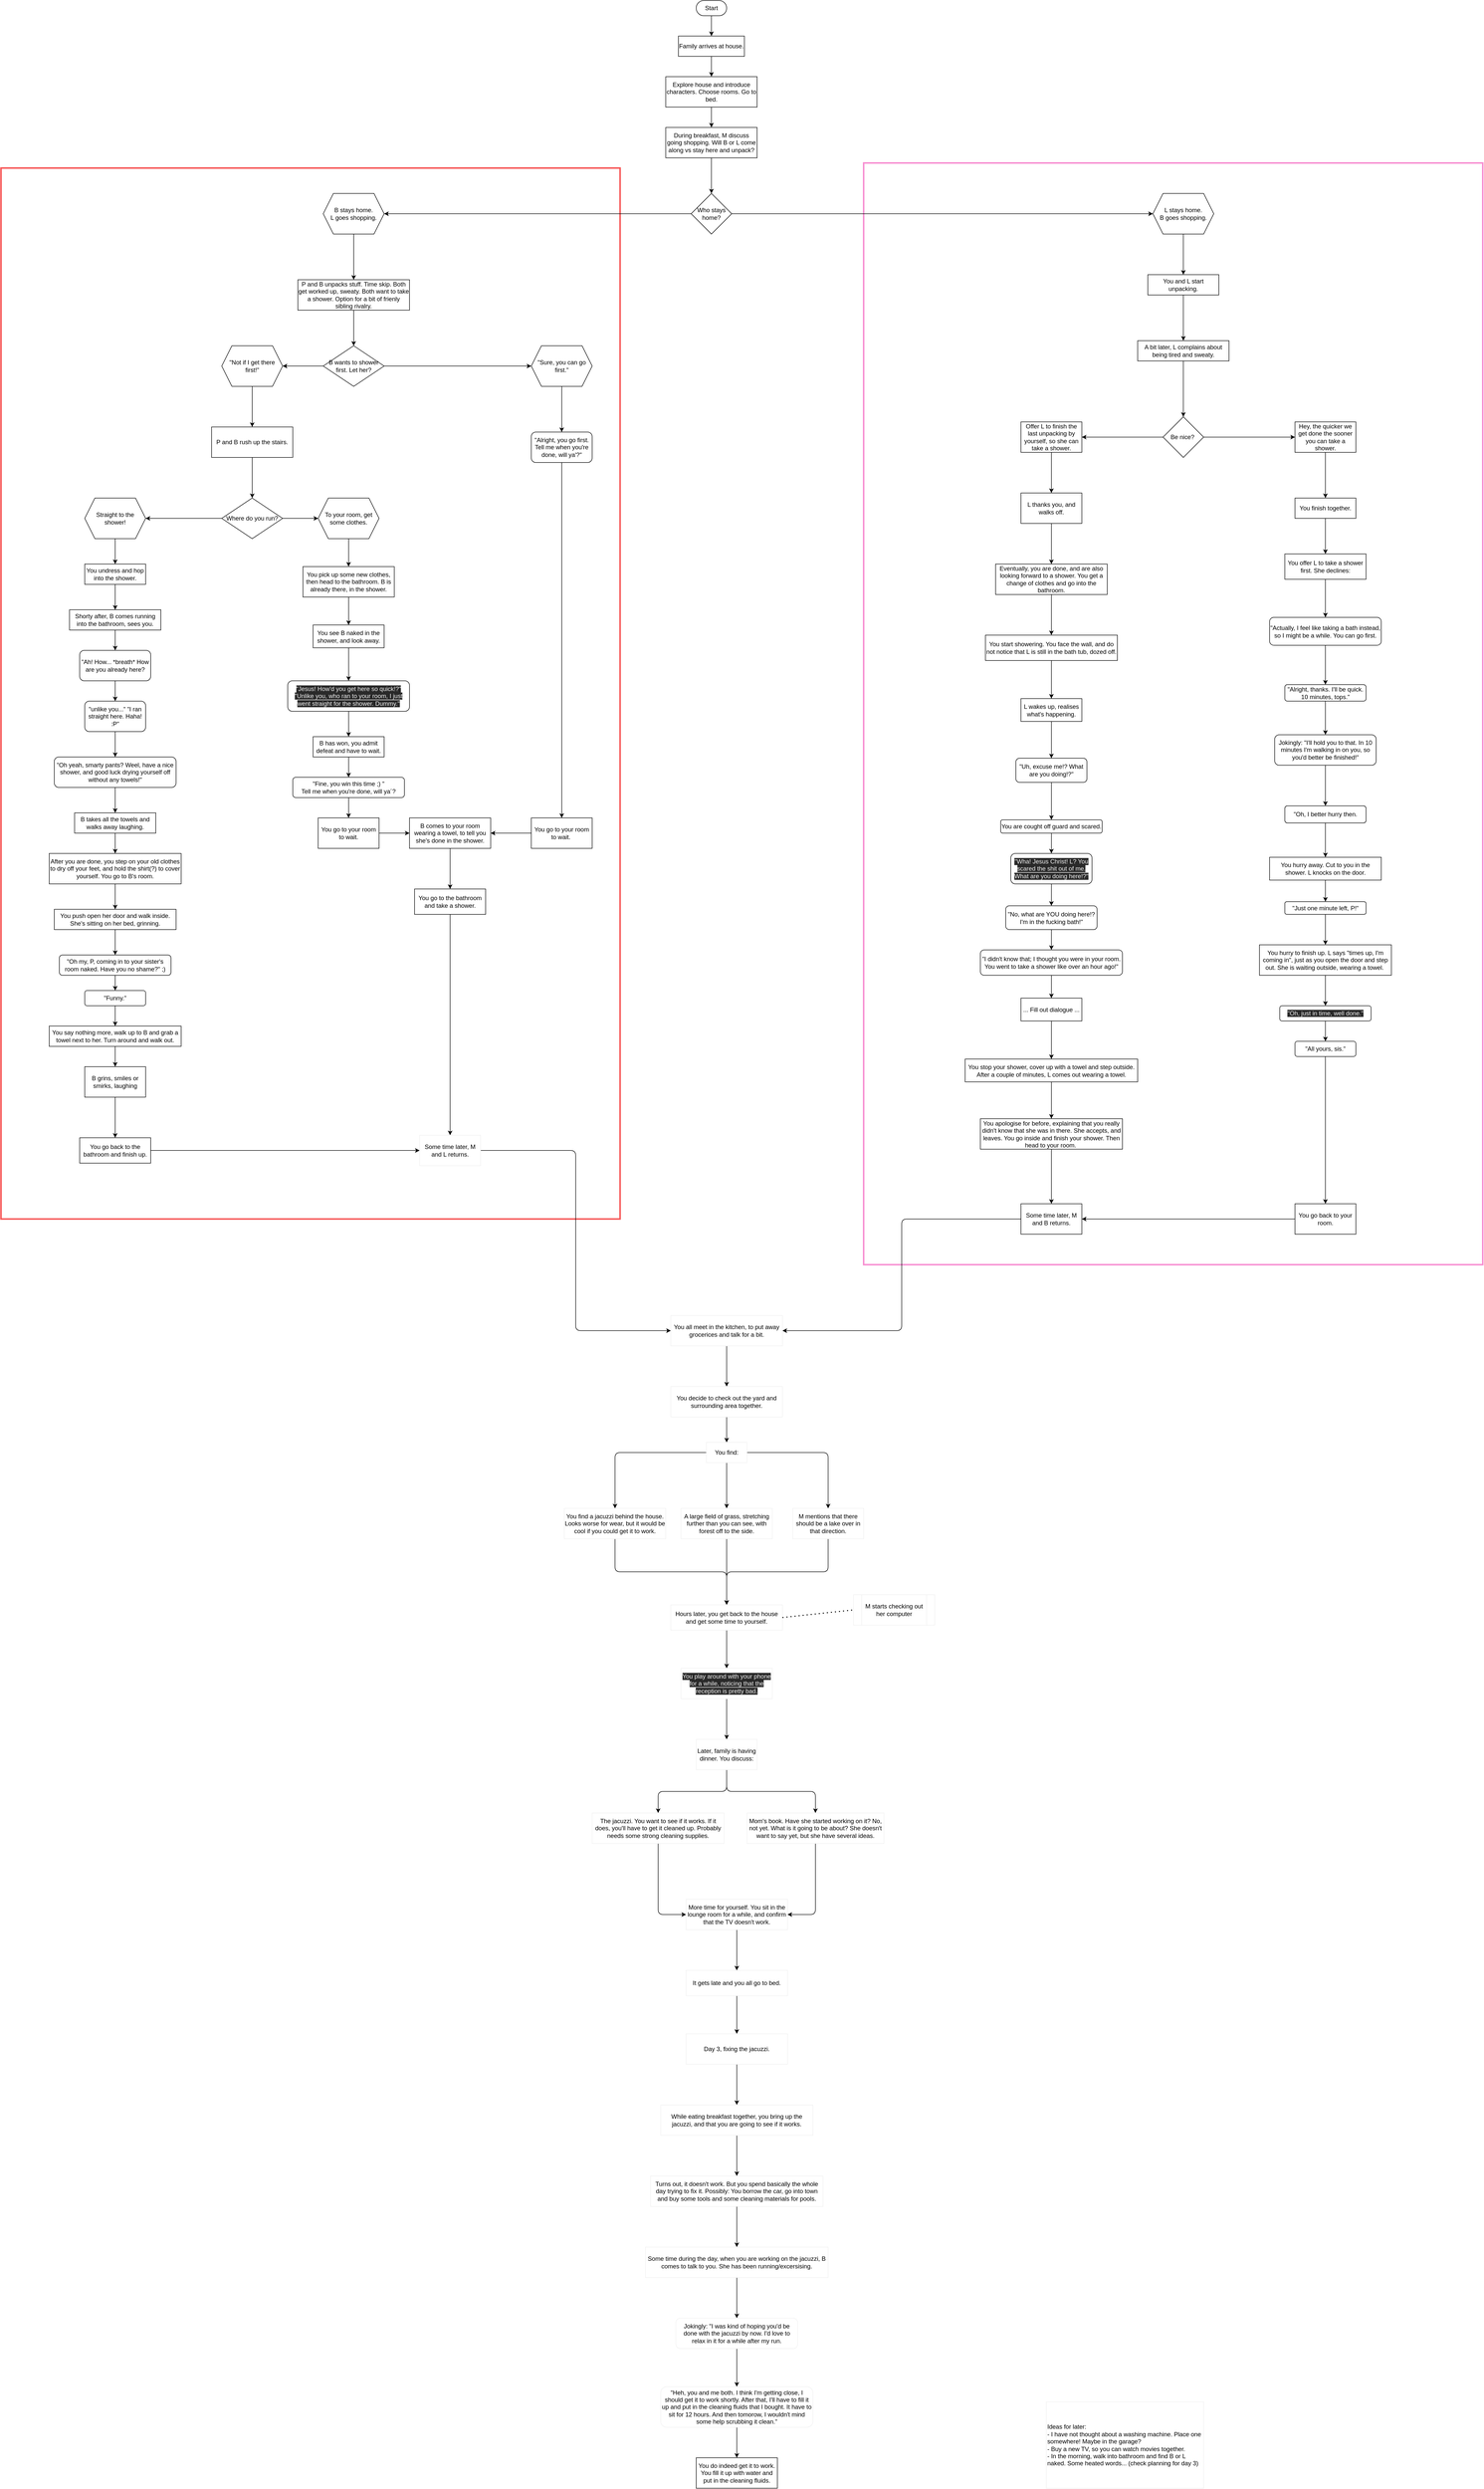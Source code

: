 <mxfile>
    <diagram name="Page-1" id="edf60f1a-56cd-e834-aa8a-f176f3a09ee4">
        <mxGraphModel dx="2528" dy="1808" grid="1" gridSize="10" guides="1" tooltips="1" connect="1" arrows="1" fold="1" page="1" pageScale="1" pageWidth="1100" pageHeight="850" background="none" math="0" shadow="0">
            <root>
                <mxCell id="0"/>
                <mxCell id="1" parent="0"/>
                <mxCell id="547" value="" style="rounded=0;whiteSpace=wrap;html=1;fillColor=none;fontColor=#ffffff;strokeColor=#F78FD1;strokeWidth=3;" parent="1" vertex="1">
                    <mxGeometry x="830" y="-370" width="1220" height="2170" as="geometry"/>
                </mxCell>
                <mxCell id="466" value="" style="rounded=0;whiteSpace=wrap;html=1;fillColor=none;fontColor=#ffffff;strokeColor=#F75757;strokeWidth=3;" parent="1" vertex="1">
                    <mxGeometry x="-870" y="-360" width="1220" height="2070" as="geometry"/>
                </mxCell>
                <mxCell id="syWpEsedI9_Z4XTVDD5b-13" style="edgeStyle=orthogonalEdgeStyle;rounded=0;orthogonalLoop=1;jettySize=auto;html=1;entryX=0.5;entryY=0;entryDx=0;entryDy=0;" parent="1" source="syWpEsedI9_Z4XTVDD5b-3" target="syWpEsedI9_Z4XTVDD5b-4" edge="1">
                    <mxGeometry relative="1" as="geometry"/>
                </mxCell>
                <mxCell id="syWpEsedI9_Z4XTVDD5b-3" value="Explore house and introduce characters. Choose rooms. Go to bed." style="whiteSpace=wrap;html=1;" parent="1" vertex="1">
                    <mxGeometry x="440" y="-540" width="180" height="60" as="geometry"/>
                </mxCell>
                <mxCell id="467" style="edgeStyle=orthogonalEdgeStyle;rounded=1;html=1;entryX=0.5;entryY=0;entryDx=0;entryDy=0;" parent="1" source="syWpEsedI9_Z4XTVDD5b-4" target="syWpEsedI9_Z4XTVDD5b-14" edge="1">
                    <mxGeometry relative="1" as="geometry"/>
                </mxCell>
                <mxCell id="syWpEsedI9_Z4XTVDD5b-4" value="During breakfast, M discuss going shopping. Will B or L come along vs stay here and unpack?" style="whiteSpace=wrap;html=1;" parent="1" vertex="1">
                    <mxGeometry x="440" y="-440" width="180" height="60" as="geometry"/>
                </mxCell>
                <mxCell id="syWpEsedI9_Z4XTVDD5b-11" style="edgeStyle=orthogonalEdgeStyle;rounded=0;orthogonalLoop=1;jettySize=auto;html=1;entryX=0.5;entryY=0;entryDx=0;entryDy=0;" parent="1" source="syWpEsedI9_Z4XTVDD5b-7" target="syWpEsedI9_Z4XTVDD5b-10" edge="1">
                    <mxGeometry relative="1" as="geometry"/>
                </mxCell>
                <mxCell id="syWpEsedI9_Z4XTVDD5b-7" value="Start" style="rounded=1;whiteSpace=wrap;html=1;arcSize=50;" parent="1" vertex="1">
                    <mxGeometry x="500" y="-690" width="60" height="30" as="geometry"/>
                </mxCell>
                <mxCell id="syWpEsedI9_Z4XTVDD5b-12" style="edgeStyle=orthogonalEdgeStyle;rounded=0;orthogonalLoop=1;jettySize=auto;html=1;" parent="1" source="syWpEsedI9_Z4XTVDD5b-10" target="syWpEsedI9_Z4XTVDD5b-3" edge="1">
                    <mxGeometry relative="1" as="geometry"/>
                </mxCell>
                <mxCell id="syWpEsedI9_Z4XTVDD5b-10" value="Family arrives at house." style="whiteSpace=wrap;html=1;" parent="1" vertex="1">
                    <mxGeometry x="465" y="-620" width="130" height="40" as="geometry"/>
                </mxCell>
                <mxCell id="syWpEsedI9_Z4XTVDD5b-18" value="" style="edgeStyle=orthogonalEdgeStyle;rounded=0;orthogonalLoop=1;jettySize=auto;html=1;exitX=0;exitY=0.5;exitDx=0;exitDy=0;" parent="1" source="syWpEsedI9_Z4XTVDD5b-14" target="syWpEsedI9_Z4XTVDD5b-17" edge="1">
                    <mxGeometry relative="1" as="geometry">
                        <mxPoint x="320" y="-270" as="sourcePoint"/>
                    </mxGeometry>
                </mxCell>
                <mxCell id="syWpEsedI9_Z4XTVDD5b-20" style="edgeStyle=orthogonalEdgeStyle;rounded=0;orthogonalLoop=1;jettySize=auto;html=1;entryX=0;entryY=0.5;entryDx=0;entryDy=0;" parent="1" source="syWpEsedI9_Z4XTVDD5b-14" target="syWpEsedI9_Z4XTVDD5b-19" edge="1">
                    <mxGeometry relative="1" as="geometry"/>
                </mxCell>
                <mxCell id="syWpEsedI9_Z4XTVDD5b-14" value="Who stays home?" style="rhombus;whiteSpace=wrap;html=1;" parent="1" vertex="1">
                    <mxGeometry x="490" y="-310" width="80" height="80" as="geometry"/>
                </mxCell>
                <mxCell id="3" value="" style="edgeStyle=none;html=1;" parent="1" source="syWpEsedI9_Z4XTVDD5b-17" target="2" edge="1">
                    <mxGeometry relative="1" as="geometry"/>
                </mxCell>
                <mxCell id="syWpEsedI9_Z4XTVDD5b-17" value="B stays home.&lt;br&gt;L goes shopping." style="shape=hexagon;perimeter=hexagonPerimeter2;whiteSpace=wrap;html=1;fixedSize=1;" parent="1" vertex="1">
                    <mxGeometry x="-235" y="-310" width="120" height="80" as="geometry"/>
                </mxCell>
                <mxCell id="480" value="" style="edgeStyle=orthogonalEdgeStyle;rounded=1;html=1;" parent="1" source="syWpEsedI9_Z4XTVDD5b-19" target="478" edge="1">
                    <mxGeometry relative="1" as="geometry"/>
                </mxCell>
                <mxCell id="syWpEsedI9_Z4XTVDD5b-19" value="L stays home.&lt;br&gt;B goes shopping." style="shape=hexagon;perimeter=hexagonPerimeter2;whiteSpace=wrap;html=1;fixedSize=1;" parent="1" vertex="1">
                    <mxGeometry x="1400" y="-310" width="120" height="80" as="geometry"/>
                </mxCell>
                <mxCell id="5" value="" style="edgeStyle=none;html=1;" parent="1" source="2" target="4" edge="1">
                    <mxGeometry relative="1" as="geometry"/>
                </mxCell>
                <mxCell id="2" value="P and B unpacks stuff. Time skip. Both get worked up, sweaty. Both want to take a shower. Option for a bit of frienly sibling rivalry." style="whiteSpace=wrap;html=1;" parent="1" vertex="1">
                    <mxGeometry x="-285" y="-140" width="220" height="60" as="geometry"/>
                </mxCell>
                <mxCell id="7" value="" style="edgeStyle=none;html=1;" parent="1" source="4" target="6" edge="1">
                    <mxGeometry relative="1" as="geometry"/>
                </mxCell>
                <mxCell id="9" value="" style="edgeStyle=none;html=1;" parent="1" source="4" target="8" edge="1">
                    <mxGeometry relative="1" as="geometry"/>
                </mxCell>
                <mxCell id="4" value="B wants to shower first. Let her?" style="rhombus;whiteSpace=wrap;html=1;" parent="1" vertex="1">
                    <mxGeometry x="-235" y="-10" width="120" height="80" as="geometry"/>
                </mxCell>
                <mxCell id="11" value="" style="edgeStyle=none;html=1;" parent="1" source="6" target="10" edge="1">
                    <mxGeometry relative="1" as="geometry"/>
                </mxCell>
                <mxCell id="6" value="&quot;Not if I get there first!&quot;" style="shape=hexagon;perimeter=hexagonPerimeter2;whiteSpace=wrap;html=1;fixedSize=1;" parent="1" vertex="1">
                    <mxGeometry x="-435" y="-10" width="120" height="80" as="geometry"/>
                </mxCell>
                <mxCell id="77" value="" style="edgeStyle=none;html=1;" parent="1" source="8" target="76" edge="1">
                    <mxGeometry relative="1" as="geometry"/>
                </mxCell>
                <mxCell id="8" value="&quot;Sure, you can go first.&quot;" style="shape=hexagon;perimeter=hexagonPerimeter2;whiteSpace=wrap;html=1;fixedSize=1;" parent="1" vertex="1">
                    <mxGeometry x="175" y="-10" width="120" height="80" as="geometry"/>
                </mxCell>
                <mxCell id="45" style="edgeStyle=none;html=1;entryX=0.5;entryY=0;entryDx=0;entryDy=0;" parent="1" source="10" target="12" edge="1">
                    <mxGeometry relative="1" as="geometry"/>
                </mxCell>
                <mxCell id="10" value="P and B rush up the stairs." style="whiteSpace=wrap;html=1;" parent="1" vertex="1">
                    <mxGeometry x="-455" y="150" width="160" height="60" as="geometry"/>
                </mxCell>
                <mxCell id="79" style="edgeStyle=none;html=1;entryX=1;entryY=0.5;entryDx=0;entryDy=0;" parent="1" source="12" target="16" edge="1">
                    <mxGeometry relative="1" as="geometry"/>
                </mxCell>
                <mxCell id="81" style="edgeStyle=none;html=1;entryX=0;entryY=0.5;entryDx=0;entryDy=0;" parent="1" source="12" target="14" edge="1">
                    <mxGeometry relative="1" as="geometry"/>
                </mxCell>
                <mxCell id="12" value="Where do you run?" style="rhombus;whiteSpace=wrap;html=1;" parent="1" vertex="1">
                    <mxGeometry x="-435" y="290" width="120" height="80" as="geometry"/>
                </mxCell>
                <mxCell id="19" value="" style="edgeStyle=none;html=1;" parent="1" source="14" target="18" edge="1">
                    <mxGeometry relative="1" as="geometry"/>
                </mxCell>
                <mxCell id="14" value="To your room, get some clothes." style="shape=hexagon;perimeter=hexagonPerimeter2;whiteSpace=wrap;html=1;fixedSize=1;" parent="1" vertex="1">
                    <mxGeometry x="-245" y="290" width="120" height="80" as="geometry"/>
                </mxCell>
                <mxCell id="35" value="" style="edgeStyle=none;html=1;" parent="1" source="16" target="34" edge="1">
                    <mxGeometry relative="1" as="geometry"/>
                </mxCell>
                <mxCell id="16" value="Straight to the shower!" style="shape=hexagon;perimeter=hexagonPerimeter2;whiteSpace=wrap;html=1;fixedSize=1;" parent="1" vertex="1">
                    <mxGeometry x="-705" y="290" width="120" height="80" as="geometry"/>
                </mxCell>
                <mxCell id="23" value="" style="edgeStyle=none;html=1;" parent="1" source="18" target="22" edge="1">
                    <mxGeometry relative="1" as="geometry"/>
                </mxCell>
                <mxCell id="18" value="You pick up some new clothes, then head to the bathroom. B is already there, in the shower." style="whiteSpace=wrap;html=1;" parent="1" vertex="1">
                    <mxGeometry x="-275" y="425" width="180" height="60" as="geometry"/>
                </mxCell>
                <mxCell id="25" value="" style="edgeStyle=none;html=1;" parent="1" source="22" target="24" edge="1">
                    <mxGeometry relative="1" as="geometry"/>
                </mxCell>
                <mxCell id="22" value="You see B naked in the shower, and look away." style="whiteSpace=wrap;html=1;" parent="1" vertex="1">
                    <mxGeometry x="-255" y="540" width="140" height="45" as="geometry"/>
                </mxCell>
                <mxCell id="33" style="edgeStyle=none;html=1;entryX=0.5;entryY=0;entryDx=0;entryDy=0;" parent="1" source="24" target="32" edge="1">
                    <mxGeometry relative="1" as="geometry"/>
                </mxCell>
                <mxCell id="24" value="&lt;span style=&quot;color: rgb(240 , 240 , 240) ; font-family: &amp;#34;helvetica&amp;#34; ; font-size: 12px ; font-style: normal ; font-weight: 400 ; letter-spacing: normal ; text-align: center ; text-indent: 0px ; text-transform: none ; word-spacing: 0px ; background-color: rgb(42 , 42 , 42) ; display: inline ; float: none&quot;&gt;&quot;Jesus! How'd you get here so quick!?&quot;&lt;/span&gt;&lt;br style=&quot;color: rgb(240 , 240 , 240) ; font-family: &amp;#34;helvetica&amp;#34; ; font-size: 12px ; font-style: normal ; font-weight: 400 ; letter-spacing: normal ; text-align: center ; text-indent: 0px ; text-transform: none ; word-spacing: 0px ; background-color: rgb(42 , 42 , 42)&quot;&gt;&lt;span style=&quot;color: rgb(240 , 240 , 240) ; font-family: &amp;#34;helvetica&amp;#34; ; font-size: 12px ; font-style: normal ; font-weight: 400 ; letter-spacing: normal ; text-align: center ; text-indent: 0px ; text-transform: none ; word-spacing: 0px ; background-color: rgb(42 , 42 , 42) ; display: inline ; float: none&quot;&gt;&quot;Unlike you, who ran to your room, I just went straight for the shower. Dummy.&quot;&lt;/span&gt;&lt;br&gt;" style="rounded=1;whiteSpace=wrap;html=1;" parent="1" vertex="1">
                    <mxGeometry x="-305" y="650" width="240" height="60" as="geometry"/>
                </mxCell>
                <mxCell id="58" value="" style="edgeStyle=none;html=1;" parent="1" source="32" target="57" edge="1">
                    <mxGeometry relative="1" as="geometry"/>
                </mxCell>
                <mxCell id="32" value="B has won, you admit defeat and have to wait." style="whiteSpace=wrap;html=1;" parent="1" vertex="1">
                    <mxGeometry x="-255" y="760" width="140" height="40" as="geometry"/>
                </mxCell>
                <mxCell id="37" value="" style="edgeStyle=none;html=1;" parent="1" source="34" target="36" edge="1">
                    <mxGeometry relative="1" as="geometry"/>
                </mxCell>
                <mxCell id="34" value="You undress and hop into the shower." style="whiteSpace=wrap;html=1;" parent="1" vertex="1">
                    <mxGeometry x="-705" y="420" width="120" height="40" as="geometry"/>
                </mxCell>
                <mxCell id="39" value="" style="edgeStyle=none;html=1;" parent="1" source="36" target="38" edge="1">
                    <mxGeometry relative="1" as="geometry"/>
                </mxCell>
                <mxCell id="36" value="Shorty after, B comes running into the bathroom, sees you." style="whiteSpace=wrap;html=1;" parent="1" vertex="1">
                    <mxGeometry x="-735" y="510" width="180" height="40" as="geometry"/>
                </mxCell>
                <mxCell id="41" value="" style="edgeStyle=none;html=1;" parent="1" source="38" target="40" edge="1">
                    <mxGeometry relative="1" as="geometry"/>
                </mxCell>
                <mxCell id="38" value="&quot;Ah! How... *breath* How are you already here?" style="rounded=1;whiteSpace=wrap;html=1;" parent="1" vertex="1">
                    <mxGeometry x="-715" y="590" width="140" height="60" as="geometry"/>
                </mxCell>
                <mxCell id="47" value="" style="edgeStyle=none;html=1;" parent="1" source="40" target="46" edge="1">
                    <mxGeometry relative="1" as="geometry"/>
                </mxCell>
                <mxCell id="40" value="&quot;unlike you...&quot; &quot;I ran straight here. Haha! :P&quot;" style="whiteSpace=wrap;html=1;rounded=1;" parent="1" vertex="1">
                    <mxGeometry x="-705" y="690" width="120" height="60" as="geometry"/>
                </mxCell>
                <mxCell id="53" value="" style="edgeStyle=none;html=1;entryX=0.5;entryY=0;entryDx=0;entryDy=0;" parent="1" source="46" target="54" edge="1">
                    <mxGeometry relative="1" as="geometry">
                        <mxPoint x="-645" y="940" as="targetPoint"/>
                    </mxGeometry>
                </mxCell>
                <mxCell id="46" value="&quot;Oh yeah, smarty pants? Weel, have a nice shower, and good luck drying yourself off without any towels!&quot;" style="whiteSpace=wrap;html=1;rounded=1;" parent="1" vertex="1">
                    <mxGeometry x="-765" y="800" width="240" height="60" as="geometry"/>
                </mxCell>
                <mxCell id="61" value="" style="edgeStyle=none;html=1;" parent="1" source="54" target="60" edge="1">
                    <mxGeometry relative="1" as="geometry"/>
                </mxCell>
                <mxCell id="54" value="B takes all the towels and walks away laughing." style="whiteSpace=wrap;html=1;" parent="1" vertex="1">
                    <mxGeometry x="-725" y="910" width="160" height="40" as="geometry"/>
                </mxCell>
                <mxCell id="83" value="" style="edgeStyle=none;html=1;" parent="1" source="55" target="82" edge="1">
                    <mxGeometry relative="1" as="geometry"/>
                </mxCell>
                <mxCell id="55" value="You go to your room to wait." style="whiteSpace=wrap;html=1;" parent="1" vertex="1">
                    <mxGeometry x="-245" y="920" width="120" height="60" as="geometry"/>
                </mxCell>
                <mxCell id="59" style="edgeStyle=none;html=1;" parent="1" source="57" target="55" edge="1">
                    <mxGeometry relative="1" as="geometry"/>
                </mxCell>
                <mxCell id="57" value="&quot;Fine, you win this time ;) &quot;&lt;br&gt;Tell me when you're done, will ya´?" style="rounded=1;whiteSpace=wrap;html=1;" parent="1" vertex="1">
                    <mxGeometry x="-295" y="840" width="220" height="40" as="geometry"/>
                </mxCell>
                <mxCell id="63" value="" style="edgeStyle=none;html=1;" parent="1" source="60" target="62" edge="1">
                    <mxGeometry relative="1" as="geometry"/>
                </mxCell>
                <mxCell id="60" value="After you are done, you step on your old clothes to dry off your feet, and hold the shirt(?) to cover yourself. You go to B's room." style="whiteSpace=wrap;html=1;" parent="1" vertex="1">
                    <mxGeometry x="-775" y="990" width="260" height="60" as="geometry"/>
                </mxCell>
                <mxCell id="65" value="" style="edgeStyle=none;html=1;" parent="1" source="62" target="64" edge="1">
                    <mxGeometry relative="1" as="geometry"/>
                </mxCell>
                <mxCell id="62" value="You push open her door and walk inside. She's sitting on her bed, grinning." style="whiteSpace=wrap;html=1;" parent="1" vertex="1">
                    <mxGeometry x="-765" y="1100" width="240" height="40" as="geometry"/>
                </mxCell>
                <mxCell id="73" value="" style="edgeStyle=none;html=1;" parent="1" source="64" target="72" edge="1">
                    <mxGeometry relative="1" as="geometry"/>
                </mxCell>
                <mxCell id="64" value="&quot;Oh my, P, coming in to your sister's room naked. Have you no shame?&quot; ;)" style="rounded=1;whiteSpace=wrap;html=1;" parent="1" vertex="1">
                    <mxGeometry x="-755" y="1190" width="220" height="40" as="geometry"/>
                </mxCell>
                <mxCell id="71" value="" style="edgeStyle=none;html=1;" parent="1" source="68" target="70" edge="1">
                    <mxGeometry relative="1" as="geometry"/>
                </mxCell>
                <mxCell id="68" value="You say nothing more, walk up to B and grab a towel next to her. Turn around and walk out." style="whiteSpace=wrap;html=1;" parent="1" vertex="1">
                    <mxGeometry x="-775" y="1330" width="260" height="40" as="geometry"/>
                </mxCell>
                <mxCell id="87" value="" style="edgeStyle=none;html=1;" parent="1" source="70" target="86" edge="1">
                    <mxGeometry relative="1" as="geometry"/>
                </mxCell>
                <mxCell id="70" value="B grins, smiles or smirks, laughing" style="whiteSpace=wrap;html=1;" parent="1" vertex="1">
                    <mxGeometry x="-705" y="1410" width="120" height="60" as="geometry"/>
                </mxCell>
                <mxCell id="75" style="edgeStyle=none;html=1;" parent="1" source="72" target="68" edge="1">
                    <mxGeometry relative="1" as="geometry"/>
                </mxCell>
                <mxCell id="72" value="&quot;Funny.&quot;" style="whiteSpace=wrap;html=1;rounded=1;" parent="1" vertex="1">
                    <mxGeometry x="-705" y="1260" width="120" height="30" as="geometry"/>
                </mxCell>
                <mxCell id="85" style="edgeStyle=none;html=1;entryX=0.5;entryY=0;entryDx=0;entryDy=0;" parent="1" source="76" target="78" edge="1">
                    <mxGeometry relative="1" as="geometry"/>
                </mxCell>
                <mxCell id="76" value="&quot;Alright, you go first. Tell me when you're done, will ya'?&quot;" style="rounded=1;whiteSpace=wrap;html=1;" parent="1" vertex="1">
                    <mxGeometry x="175" y="160" width="120" height="60" as="geometry"/>
                </mxCell>
                <mxCell id="84" style="edgeStyle=none;html=1;entryX=1;entryY=0.5;entryDx=0;entryDy=0;" parent="1" source="78" target="82" edge="1">
                    <mxGeometry relative="1" as="geometry"/>
                </mxCell>
                <mxCell id="78" value="You go to your room to wait.&amp;nbsp;" style="whiteSpace=wrap;html=1;" parent="1" vertex="1">
                    <mxGeometry x="175" y="920" width="120" height="60" as="geometry"/>
                </mxCell>
                <mxCell id="89" value="" style="edgeStyle=none;html=1;" parent="1" source="82" target="88" edge="1">
                    <mxGeometry relative="1" as="geometry"/>
                </mxCell>
                <mxCell id="82" value="B comes to your room wearing a towel, to tell you she's done in the shower." style="whiteSpace=wrap;html=1;" parent="1" vertex="1">
                    <mxGeometry x="-65" y="920" width="160" height="60" as="geometry"/>
                </mxCell>
                <mxCell id="91" value="" style="edgeStyle=none;html=1;" parent="1" source="86" target="90" edge="1">
                    <mxGeometry relative="1" as="geometry"/>
                </mxCell>
                <mxCell id="86" value="You go back to the bathroom and finish up." style="whiteSpace=wrap;html=1;" parent="1" vertex="1">
                    <mxGeometry x="-715" y="1550" width="140" height="50" as="geometry"/>
                </mxCell>
                <mxCell id="94" style="edgeStyle=none;html=1;entryX=0.5;entryY=0;entryDx=0;entryDy=0;" parent="1" source="88" target="90" edge="1">
                    <mxGeometry relative="1" as="geometry"/>
                </mxCell>
                <mxCell id="88" value="You go to the bathroom and take a shower." style="whiteSpace=wrap;html=1;" parent="1" vertex="1">
                    <mxGeometry x="-55" y="1060" width="140" height="50" as="geometry"/>
                </mxCell>
                <mxCell id="549" style="edgeStyle=orthogonalEdgeStyle;rounded=1;html=1;entryX=0;entryY=0.5;entryDx=0;entryDy=0;" parent="1" source="90" target="548" edge="1">
                    <mxGeometry relative="1" as="geometry"/>
                </mxCell>
                <mxCell id="90" value="Some time later, M and L returns." style="whiteSpace=wrap;html=1;strokeColor=#F0F0F0;" parent="1" vertex="1">
                    <mxGeometry x="-45" y="1545" width="120" height="60" as="geometry"/>
                </mxCell>
                <mxCell id="473" value="" style="edgeStyle=orthogonalEdgeStyle;rounded=1;html=1;" parent="1" source="468" target="472" edge="1">
                    <mxGeometry relative="1" as="geometry"/>
                </mxCell>
                <mxCell id="468" value="A bit later, L complains about being tired and sweaty." style="whiteSpace=wrap;html=1;" parent="1" vertex="1">
                    <mxGeometry x="1370" y="-20" width="180" height="40" as="geometry"/>
                </mxCell>
                <mxCell id="475" value="" style="edgeStyle=orthogonalEdgeStyle;rounded=1;html=1;" parent="1" source="472" target="474" edge="1">
                    <mxGeometry relative="1" as="geometry"/>
                </mxCell>
                <mxCell id="477" value="" style="edgeStyle=orthogonalEdgeStyle;rounded=1;html=1;" parent="1" source="472" target="476" edge="1">
                    <mxGeometry relative="1" as="geometry"/>
                </mxCell>
                <mxCell id="472" value="Be nice?&amp;nbsp;" style="rhombus;whiteSpace=wrap;html=1;" parent="1" vertex="1">
                    <mxGeometry x="1420" y="130" width="80" height="80" as="geometry"/>
                </mxCell>
                <mxCell id="483" value="" style="edgeStyle=orthogonalEdgeStyle;rounded=1;html=1;" parent="1" source="474" target="482" edge="1">
                    <mxGeometry relative="1" as="geometry"/>
                </mxCell>
                <mxCell id="474" value="Offer L to finish the last unpacking by yourself, so she can take a shower." style="whiteSpace=wrap;html=1;" parent="1" vertex="1">
                    <mxGeometry x="1140" y="140" width="120" height="60" as="geometry"/>
                </mxCell>
                <mxCell id="507" value="" style="edgeStyle=orthogonalEdgeStyle;rounded=1;html=1;" parent="1" source="476" target="506" edge="1">
                    <mxGeometry relative="1" as="geometry"/>
                </mxCell>
                <mxCell id="476" value="Hey, the quicker we get done the sooner you can take a shower." style="whiteSpace=wrap;html=1;" parent="1" vertex="1">
                    <mxGeometry x="1680" y="140" width="120" height="60" as="geometry"/>
                </mxCell>
                <mxCell id="481" value="" style="edgeStyle=orthogonalEdgeStyle;rounded=1;html=1;" parent="1" source="478" target="468" edge="1">
                    <mxGeometry relative="1" as="geometry"/>
                </mxCell>
                <mxCell id="478" value="You and L start unpacking." style="whiteSpace=wrap;html=1;" parent="1" vertex="1">
                    <mxGeometry x="1390" y="-150" width="140" height="40" as="geometry"/>
                </mxCell>
                <mxCell id="485" value="" style="edgeStyle=orthogonalEdgeStyle;rounded=1;html=1;" parent="1" source="482" target="484" edge="1">
                    <mxGeometry relative="1" as="geometry"/>
                </mxCell>
                <mxCell id="482" value="L thanks you, and walks off." style="whiteSpace=wrap;html=1;" parent="1" vertex="1">
                    <mxGeometry x="1140" y="280" width="120" height="60" as="geometry"/>
                </mxCell>
                <mxCell id="487" value="" style="edgeStyle=orthogonalEdgeStyle;rounded=1;html=1;" parent="1" source="484" target="486" edge="1">
                    <mxGeometry relative="1" as="geometry"/>
                </mxCell>
                <mxCell id="484" value="Eventually, you are done, and are also looking forward to a shower. You get a change of clothes and go into the bathroom." style="whiteSpace=wrap;html=1;" parent="1" vertex="1">
                    <mxGeometry x="1090" y="420" width="220" height="60" as="geometry"/>
                </mxCell>
                <mxCell id="489" value="" style="edgeStyle=orthogonalEdgeStyle;rounded=1;html=1;" parent="1" source="486" target="488" edge="1">
                    <mxGeometry relative="1" as="geometry"/>
                </mxCell>
                <mxCell id="486" value="You start showering. You face the wall, and do not notice that L is still in the bath tub, dozed off." style="whiteSpace=wrap;html=1;" parent="1" vertex="1">
                    <mxGeometry x="1070" y="560" width="260" height="50" as="geometry"/>
                </mxCell>
                <mxCell id="491" value="" style="edgeStyle=orthogonalEdgeStyle;rounded=1;html=1;" parent="1" source="488" target="490" edge="1">
                    <mxGeometry relative="1" as="geometry"/>
                </mxCell>
                <mxCell id="488" value="L wakes up, realises what's happening." style="whiteSpace=wrap;html=1;" parent="1" vertex="1">
                    <mxGeometry x="1140" y="685" width="120" height="45" as="geometry"/>
                </mxCell>
                <mxCell id="493" value="" style="edgeStyle=orthogonalEdgeStyle;rounded=1;html=1;" parent="1" source="490" target="492" edge="1">
                    <mxGeometry relative="1" as="geometry"/>
                </mxCell>
                <mxCell id="490" value="&quot;Uh, excuse me!? What are you doing!?&quot;" style="rounded=1;whiteSpace=wrap;html=1;" parent="1" vertex="1">
                    <mxGeometry x="1130" y="802.5" width="140" height="47.5" as="geometry"/>
                </mxCell>
                <mxCell id="503" value="" style="edgeStyle=orthogonalEdgeStyle;rounded=1;html=1;" parent="1" source="492" target="502" edge="1">
                    <mxGeometry relative="1" as="geometry"/>
                </mxCell>
                <mxCell id="492" value="You are cought off guard and scared." style="rounded=1;whiteSpace=wrap;html=1;" parent="1" vertex="1">
                    <mxGeometry x="1100" y="923.75" width="200" height="26.25" as="geometry"/>
                </mxCell>
                <mxCell id="497" value="" style="edgeStyle=orthogonalEdgeStyle;rounded=1;html=1;" parent="1" source="494" target="496" edge="1">
                    <mxGeometry relative="1" as="geometry"/>
                </mxCell>
                <mxCell id="494" value="&quot;No, what are YOU doing here!? I'm in the fucking bath!&quot;" style="rounded=1;whiteSpace=wrap;html=1;" parent="1" vertex="1">
                    <mxGeometry x="1110" y="1093.12" width="180" height="46.88" as="geometry"/>
                </mxCell>
                <mxCell id="501" value="" style="edgeStyle=orthogonalEdgeStyle;rounded=1;html=1;" parent="1" source="496" target="500" edge="1">
                    <mxGeometry relative="1" as="geometry"/>
                </mxCell>
                <mxCell id="496" value="&quot;I didn't know that; I thought you were in your room. You went to take a shower like over an hour ago!&quot;" style="rounded=1;whiteSpace=wrap;html=1;" parent="1" vertex="1">
                    <mxGeometry x="1060" y="1180" width="280" height="50" as="geometry"/>
                </mxCell>
                <mxCell id="543" value="" style="edgeStyle=orthogonalEdgeStyle;rounded=1;html=1;" parent="1" source="500" target="542" edge="1">
                    <mxGeometry relative="1" as="geometry"/>
                </mxCell>
                <mxCell id="500" value="... Fill out dialogue ..." style="whiteSpace=wrap;html=1;" parent="1" vertex="1">
                    <mxGeometry x="1140" y="1275" width="120" height="45" as="geometry"/>
                </mxCell>
                <mxCell id="505" style="edgeStyle=orthogonalEdgeStyle;rounded=1;html=1;entryX=0.5;entryY=0;entryDx=0;entryDy=0;" parent="1" source="502" target="494" edge="1">
                    <mxGeometry relative="1" as="geometry"/>
                </mxCell>
                <mxCell id="502" value="&lt;span style=&quot;color: rgb(240 , 240 , 240) ; font-family: &amp;#34;helvetica&amp;#34; ; font-size: 12px ; font-style: normal ; font-weight: 400 ; letter-spacing: normal ; text-align: center ; text-indent: 0px ; text-transform: none ; word-spacing: 0px ; background-color: rgb(42 , 42 , 42) ; display: inline ; float: none&quot;&gt;&quot;Wha! Jesus Christ! L? You scared the shit out of me. What are you doing here!?&quot;&lt;/span&gt;&lt;br&gt;" style="rounded=1;whiteSpace=wrap;html=1;" parent="1" vertex="1">
                    <mxGeometry x="1120" y="990" width="160" height="60" as="geometry"/>
                </mxCell>
                <mxCell id="509" value="" style="edgeStyle=orthogonalEdgeStyle;rounded=1;html=1;" parent="1" source="506" target="508" edge="1">
                    <mxGeometry relative="1" as="geometry"/>
                </mxCell>
                <mxCell id="506" value="You finish together." style="whiteSpace=wrap;html=1;" parent="1" vertex="1">
                    <mxGeometry x="1680" y="290" width="120" height="40" as="geometry"/>
                </mxCell>
                <mxCell id="511" value="" style="edgeStyle=orthogonalEdgeStyle;rounded=1;html=1;" parent="1" source="508" target="510" edge="1">
                    <mxGeometry relative="1" as="geometry"/>
                </mxCell>
                <mxCell id="508" value="You offer L to take a shower first. She declines:" style="whiteSpace=wrap;html=1;" parent="1" vertex="1">
                    <mxGeometry x="1660" y="400" width="160" height="50" as="geometry"/>
                </mxCell>
                <mxCell id="513" value="" style="edgeStyle=orthogonalEdgeStyle;rounded=1;html=1;" parent="1" source="510" target="512" edge="1">
                    <mxGeometry relative="1" as="geometry"/>
                </mxCell>
                <mxCell id="510" value="&quot;Actually, I feel like taking a bath instead, so I might be a while. You can go first." style="rounded=1;whiteSpace=wrap;html=1;" parent="1" vertex="1">
                    <mxGeometry x="1630" y="525" width="220" height="55" as="geometry"/>
                </mxCell>
                <mxCell id="515" value="" style="edgeStyle=orthogonalEdgeStyle;rounded=1;html=1;" parent="1" source="512" target="514" edge="1">
                    <mxGeometry relative="1" as="geometry"/>
                </mxCell>
                <mxCell id="512" value="&quot;Alright, thanks. I'll be quick. 10 minutes, tops.&quot;" style="rounded=1;whiteSpace=wrap;html=1;" parent="1" vertex="1">
                    <mxGeometry x="1660" y="657.5" width="160" height="32.5" as="geometry"/>
                </mxCell>
                <mxCell id="517" value="" style="edgeStyle=orthogonalEdgeStyle;rounded=1;html=1;" parent="1" source="514" target="516" edge="1">
                    <mxGeometry relative="1" as="geometry"/>
                </mxCell>
                <mxCell id="514" value="Jokingly: &quot;I'll hold you to that. In 10 minutes I'm walking in on you, so you'd better be finished!&quot;" style="rounded=1;whiteSpace=wrap;html=1;" parent="1" vertex="1">
                    <mxGeometry x="1640" y="756.25" width="200" height="60" as="geometry"/>
                </mxCell>
                <mxCell id="521" value="" style="edgeStyle=orthogonalEdgeStyle;rounded=1;html=1;" parent="1" source="516" target="520" edge="1">
                    <mxGeometry relative="1" as="geometry"/>
                </mxCell>
                <mxCell id="516" value="&quot;Oh, I better hurry then." style="rounded=1;whiteSpace=wrap;html=1;" parent="1" vertex="1">
                    <mxGeometry x="1660" y="896.25" width="160" height="33.75" as="geometry"/>
                </mxCell>
                <mxCell id="523" value="" style="edgeStyle=orthogonalEdgeStyle;rounded=1;html=1;" parent="1" source="520" target="522" edge="1">
                    <mxGeometry relative="1" as="geometry"/>
                </mxCell>
                <mxCell id="520" value="You hurry away. Cut to you in the shower. L knocks on the door." style="whiteSpace=wrap;html=1;" parent="1" vertex="1">
                    <mxGeometry x="1630" y="997.5" width="220" height="45" as="geometry"/>
                </mxCell>
                <mxCell id="532" value="" style="edgeStyle=orthogonalEdgeStyle;rounded=1;html=1;" parent="1" source="522" target="530" edge="1">
                    <mxGeometry relative="1" as="geometry"/>
                </mxCell>
                <mxCell id="522" value="&quot;Just one minute left, P!&quot;" style="rounded=1;whiteSpace=wrap;html=1;" parent="1" vertex="1">
                    <mxGeometry x="1660" y="1085" width="160" height="25" as="geometry"/>
                </mxCell>
                <mxCell id="536" value="" style="edgeStyle=orthogonalEdgeStyle;rounded=1;html=1;" parent="1" source="530" target="535" edge="1">
                    <mxGeometry relative="1" as="geometry"/>
                </mxCell>
                <mxCell id="530" value="&lt;span&gt;You hurry to finish up. L says &quot;times up, I'm coming in&quot;, just as you open the door and step out. She is waiting outside, wearing a towel.&amp;nbsp;&lt;/span&gt;" style="whiteSpace=wrap;html=1;" parent="1" vertex="1">
                    <mxGeometry x="1610" y="1170" width="260" height="60" as="geometry"/>
                </mxCell>
                <mxCell id="541" style="edgeStyle=orthogonalEdgeStyle;rounded=1;html=1;entryX=1;entryY=0.5;entryDx=0;entryDy=0;" parent="1" source="533" target="540" edge="1">
                    <mxGeometry relative="1" as="geometry"/>
                </mxCell>
                <mxCell id="533" value="You go back to your room." style="whiteSpace=wrap;html=1;" parent="1" vertex="1">
                    <mxGeometry x="1680" y="1680" width="120" height="60" as="geometry"/>
                </mxCell>
                <mxCell id="538" value="" style="edgeStyle=orthogonalEdgeStyle;rounded=1;html=1;" parent="1" source="535" target="537" edge="1">
                    <mxGeometry relative="1" as="geometry"/>
                </mxCell>
                <mxCell id="535" value="&#10;&#10;&lt;span style=&quot;color: rgb(240, 240, 240); font-family: helvetica; font-size: 12px; font-style: normal; font-weight: 400; letter-spacing: normal; text-align: center; text-indent: 0px; text-transform: none; word-spacing: 0px; background-color: rgb(42, 42, 42); display: inline; float: none;&quot;&gt;&quot;Oh, just in time, well done.&quot;&lt;/span&gt;&#10;&#10;" style="rounded=1;whiteSpace=wrap;html=1;" parent="1" vertex="1">
                    <mxGeometry x="1650" y="1290" width="180" height="30" as="geometry"/>
                </mxCell>
                <mxCell id="539" value="" style="edgeStyle=orthogonalEdgeStyle;rounded=1;html=1;" parent="1" source="537" target="533" edge="1">
                    <mxGeometry relative="1" as="geometry"/>
                </mxCell>
                <mxCell id="537" value="&quot;All yours, sis.&quot;" style="rounded=1;whiteSpace=wrap;html=1;" parent="1" vertex="1">
                    <mxGeometry x="1680" y="1360" width="120" height="30" as="geometry"/>
                </mxCell>
                <mxCell id="550" style="edgeStyle=orthogonalEdgeStyle;rounded=1;html=1;entryX=1;entryY=0.5;entryDx=0;entryDy=0;" parent="1" source="540" target="548" edge="1">
                    <mxGeometry relative="1" as="geometry"/>
                </mxCell>
                <mxCell id="540" value="Some time later, M and B returns." style="whiteSpace=wrap;html=1;" parent="1" vertex="1">
                    <mxGeometry x="1140" y="1680" width="120" height="60" as="geometry"/>
                </mxCell>
                <mxCell id="545" value="" style="edgeStyle=orthogonalEdgeStyle;rounded=1;html=1;" parent="1" source="542" target="544" edge="1">
                    <mxGeometry relative="1" as="geometry"/>
                </mxCell>
                <mxCell id="542" value="You stop your shower, cover up with a towel and step outside. After a couple of minutes, L comes out wearing a towel." style="whiteSpace=wrap;html=1;" parent="1" vertex="1">
                    <mxGeometry x="1030" y="1395" width="340" height="45" as="geometry"/>
                </mxCell>
                <mxCell id="546" value="" style="edgeStyle=orthogonalEdgeStyle;rounded=1;html=1;" parent="1" source="544" target="540" edge="1">
                    <mxGeometry relative="1" as="geometry"/>
                </mxCell>
                <mxCell id="544" value="You apologise for before, explaining that you really didn't know that she was in there. She accepts, and leaves. You go inside and finish your shower. Then head to your room.&amp;nbsp;" style="whiteSpace=wrap;html=1;" parent="1" vertex="1">
                    <mxGeometry x="1060" y="1512.5" width="280" height="60" as="geometry"/>
                </mxCell>
                <mxCell id="552" value="" style="edgeStyle=orthogonalEdgeStyle;rounded=1;html=1;" parent="1" source="548" target="551" edge="1">
                    <mxGeometry relative="1" as="geometry"/>
                </mxCell>
                <mxCell id="548" value="You all meet in the kitchen, to put away grocerices and talk for a bit." style="whiteSpace=wrap;html=1;strokeColor=#F0F0F0;strokeWidth=1;fillColor=none;" parent="1" vertex="1">
                    <mxGeometry x="450" y="1900" width="220" height="60" as="geometry"/>
                </mxCell>
                <mxCell id="556" value="" style="edgeStyle=orthogonalEdgeStyle;rounded=1;html=1;" parent="1" source="551" target="555" edge="1">
                    <mxGeometry relative="1" as="geometry"/>
                </mxCell>
                <mxCell id="551" value="You decide to check out the yard and surrounding area together." style="whiteSpace=wrap;html=1;fillColor=none;strokeColor=#F0F0F0;strokeWidth=1;" parent="1" vertex="1">
                    <mxGeometry x="450" y="2040" width="220" height="60" as="geometry"/>
                </mxCell>
                <mxCell id="568" style="edgeStyle=orthogonalEdgeStyle;rounded=1;html=1;exitX=0.5;exitY=1;exitDx=0;exitDy=0;" parent="1" source="553" target="561" edge="1">
                    <mxGeometry relative="1" as="geometry"/>
                </mxCell>
                <mxCell id="553" value="You find a jacuzzi behind the house. Looks worse for wear, but it would be cool if you could get it to work." style="whiteSpace=wrap;html=1;strokeColor=#F0F0F0;strokeWidth=1;fillColor=none;" parent="1" vertex="1">
                    <mxGeometry x="240" y="2280" width="200" height="60" as="geometry"/>
                </mxCell>
                <mxCell id="569" style="edgeStyle=orthogonalEdgeStyle;rounded=1;html=1;exitX=0.5;exitY=1;exitDx=0;exitDy=0;entryX=0.5;entryY=0;entryDx=0;entryDy=0;" parent="1" source="554" target="561" edge="1">
                    <mxGeometry relative="1" as="geometry"/>
                </mxCell>
                <mxCell id="554" value="M mentions that there should be a lake over in that direction." style="whiteSpace=wrap;html=1;strokeColor=#F0F0F0;strokeWidth=1;fillColor=none;" parent="1" vertex="1">
                    <mxGeometry x="690" y="2280" width="140" height="60" as="geometry"/>
                </mxCell>
                <mxCell id="558" value="" style="edgeStyle=orthogonalEdgeStyle;rounded=1;html=1;" parent="1" source="555" target="557" edge="1">
                    <mxGeometry relative="1" as="geometry"/>
                </mxCell>
                <mxCell id="559" style="edgeStyle=orthogonalEdgeStyle;rounded=1;html=1;entryX=0.5;entryY=0;entryDx=0;entryDy=0;" parent="1" source="555" target="553" edge="1">
                    <mxGeometry relative="1" as="geometry"/>
                </mxCell>
                <mxCell id="560" style="edgeStyle=orthogonalEdgeStyle;rounded=1;html=1;entryX=0.5;entryY=0;entryDx=0;entryDy=0;" parent="1" source="555" target="554" edge="1">
                    <mxGeometry relative="1" as="geometry"/>
                </mxCell>
                <mxCell id="555" value="You find:" style="whiteSpace=wrap;html=1;fillColor=none;strokeColor=#F0F0F0;strokeWidth=1;" parent="1" vertex="1">
                    <mxGeometry x="520" y="2150" width="80" height="40" as="geometry"/>
                </mxCell>
                <mxCell id="570" value="" style="edgeStyle=orthogonalEdgeStyle;rounded=1;html=1;" parent="1" source="557" target="561" edge="1">
                    <mxGeometry relative="1" as="geometry"/>
                </mxCell>
                <mxCell id="557" value="A large field of grass, stretching further than you can see, with forest off to the side." style="whiteSpace=wrap;html=1;strokeColor=#F0F0F0;strokeWidth=1;fillColor=none;" parent="1" vertex="1">
                    <mxGeometry x="470" y="2280" width="180" height="60" as="geometry"/>
                </mxCell>
                <mxCell id="563" value="" style="edgeStyle=orthogonalEdgeStyle;rounded=1;html=1;" parent="1" source="561" target="562" edge="1">
                    <mxGeometry relative="1" as="geometry"/>
                </mxCell>
                <mxCell id="561" value="Hours later, you get back to the house and get some time to yourself." style="whiteSpace=wrap;html=1;strokeColor=#F0F0F0;strokeWidth=1;fillColor=none;" parent="1" vertex="1">
                    <mxGeometry x="450" y="2470" width="220" height="50" as="geometry"/>
                </mxCell>
                <mxCell id="574" value="" style="edgeStyle=orthogonalEdgeStyle;rounded=1;html=1;" parent="1" source="562" target="573" edge="1">
                    <mxGeometry relative="1" as="geometry"/>
                </mxCell>
                <mxCell id="562" value="&lt;span style=&quot;color: rgb(240 , 240 , 240) ; font-family: &amp;#34;helvetica&amp;#34; ; font-size: 12px ; font-style: normal ; font-weight: 400 ; letter-spacing: normal ; text-align: center ; text-indent: 0px ; text-transform: none ; word-spacing: 0px ; background-color: rgb(42 , 42 , 42) ; display: inline ; float: none&quot;&gt;&lt;span&gt;You play&amp;nbsp;&lt;/span&gt;around with your phone for a while, noticing that the reception is pretty bad.&lt;/span&gt;" style="whiteSpace=wrap;html=1;fillColor=none;strokeColor=#F0F0F0;strokeWidth=1;" parent="1" vertex="1">
                    <mxGeometry x="470" y="2595" width="180" height="60" as="geometry"/>
                </mxCell>
                <mxCell id="571" value="M starts checking out her computer" style="shape=process;whiteSpace=wrap;html=1;backgroundOutline=1;strokeColor=#F0F0F0;strokeWidth=1;fillColor=none;" parent="1" vertex="1">
                    <mxGeometry x="810" y="2450" width="160" height="60" as="geometry"/>
                </mxCell>
                <mxCell id="572" value="" style="endArrow=none;dashed=1;html=1;dashPattern=1 3;strokeWidth=2;rounded=1;entryX=0;entryY=0.5;entryDx=0;entryDy=0;exitX=1;exitY=0.5;exitDx=0;exitDy=0;" parent="1" source="561" target="571" edge="1">
                    <mxGeometry width="50" height="50" relative="1" as="geometry">
                        <mxPoint x="670" y="2420" as="sourcePoint"/>
                        <mxPoint x="720" y="2370" as="targetPoint"/>
                    </mxGeometry>
                </mxCell>
                <mxCell id="577" style="edgeStyle=orthogonalEdgeStyle;rounded=1;html=1;entryX=0.5;entryY=0;entryDx=0;entryDy=0;" parent="1" source="573" target="575" edge="1">
                    <mxGeometry relative="1" as="geometry"/>
                </mxCell>
                <mxCell id="578" style="edgeStyle=orthogonalEdgeStyle;rounded=1;html=1;entryX=0.5;entryY=0;entryDx=0;entryDy=0;" parent="1" source="573" target="576" edge="1">
                    <mxGeometry relative="1" as="geometry"/>
                </mxCell>
                <mxCell id="573" value="Later, family is having dinner. You discuss:" style="whiteSpace=wrap;html=1;fillColor=none;strokeColor=#F0F0F0;strokeWidth=1;" parent="1" vertex="1">
                    <mxGeometry x="500" y="2735" width="120" height="60" as="geometry"/>
                </mxCell>
                <mxCell id="581" style="edgeStyle=orthogonalEdgeStyle;rounded=1;html=1;entryX=0;entryY=0.5;entryDx=0;entryDy=0;" parent="1" source="575" target="580" edge="1">
                    <mxGeometry relative="1" as="geometry"/>
                </mxCell>
                <mxCell id="575" value="The jacuzzi. You want to see if it works. If it does, you'll have to get it cleaned up. Probably needs some strong cleaning supplies." style="whiteSpace=wrap;html=1;strokeColor=#F0F0F0;strokeWidth=1;fillColor=none;" parent="1" vertex="1">
                    <mxGeometry x="295" y="2880" width="260" height="60" as="geometry"/>
                </mxCell>
                <mxCell id="582" style="edgeStyle=orthogonalEdgeStyle;rounded=1;html=1;entryX=1;entryY=0.5;entryDx=0;entryDy=0;" parent="1" source="576" target="580" edge="1">
                    <mxGeometry relative="1" as="geometry"/>
                </mxCell>
                <mxCell id="576" value="Mom's book. Have she started working on it? No, not yet. What is it going to be about? She doesn't want to say yet, but she have several ideas." style="whiteSpace=wrap;html=1;strokeColor=#F0F0F0;strokeWidth=1;fillColor=none;" parent="1" vertex="1">
                    <mxGeometry x="600" y="2880" width="270" height="60" as="geometry"/>
                </mxCell>
                <mxCell id="579" value="Ideas for later:&lt;br&gt;- I have not thought about a washing machine. Place one somewhere! Maybe in the garage?&lt;br&gt;&lt;div&gt;&lt;span&gt;- Buy a new TV, so you can watch movies together.&lt;/span&gt;&lt;/div&gt;&lt;div&gt;&lt;span&gt;- In the morning, walk into bathroom and find B or L naked. Some heated words... (check planning for day 3)&lt;/span&gt;&lt;/div&gt;" style="whiteSpace=wrap;html=1;strokeColor=#F0F0F0;strokeWidth=1;fillColor=none;align=left;" parent="1" vertex="1">
                    <mxGeometry x="1190" y="4040" width="310" height="170" as="geometry"/>
                </mxCell>
                <mxCell id="584" value="" style="edgeStyle=orthogonalEdgeStyle;rounded=1;html=1;" parent="1" source="580" target="583" edge="1">
                    <mxGeometry relative="1" as="geometry"/>
                </mxCell>
                <mxCell id="580" value="More time for yourself. You sit in the lounge room for a while, and confirm that the TV doesn't work." style="whiteSpace=wrap;html=1;strokeColor=#F0F0F0;strokeWidth=1;fillColor=none;" parent="1" vertex="1">
                    <mxGeometry x="480" y="3050" width="200" height="60" as="geometry"/>
                </mxCell>
                <mxCell id="586" value="" style="edgeStyle=none;html=1;" edge="1" parent="1" source="583" target="585">
                    <mxGeometry relative="1" as="geometry"/>
                </mxCell>
                <mxCell id="583" value="It gets late and you all go to bed." style="whiteSpace=wrap;html=1;fillColor=none;strokeColor=#F0F0F0;strokeWidth=1;" parent="1" vertex="1">
                    <mxGeometry x="480" y="3190" width="200" height="50" as="geometry"/>
                </mxCell>
                <mxCell id="588" value="" style="edgeStyle=none;html=1;" edge="1" parent="1" source="585" target="587">
                    <mxGeometry relative="1" as="geometry"/>
                </mxCell>
                <mxCell id="585" value="Day 3, fixing the jacuzzi." style="whiteSpace=wrap;html=1;fillColor=none;strokeColor=#F0F0F0;strokeWidth=1;" vertex="1" parent="1">
                    <mxGeometry x="480" y="3315" width="200" height="60" as="geometry"/>
                </mxCell>
                <mxCell id="590" value="" style="edgeStyle=none;html=1;" edge="1" parent="1" source="587" target="589">
                    <mxGeometry relative="1" as="geometry"/>
                </mxCell>
                <mxCell id="587" value="While eating breakfast together, you bring up the jacuzzi, and that you are going to see if it works." style="whiteSpace=wrap;html=1;fillColor=none;strokeColor=#F0F0F0;strokeWidth=1;" vertex="1" parent="1">
                    <mxGeometry x="430" y="3455" width="300" height="60" as="geometry"/>
                </mxCell>
                <mxCell id="592" value="" style="edgeStyle=none;html=1;" edge="1" parent="1" source="589" target="591">
                    <mxGeometry relative="1" as="geometry"/>
                </mxCell>
                <mxCell id="589" value="Turns out, it doesn't work. But you spend basically the whole day trying to fix it. Possibly: You borrow the car, go into town and buy some tools and some cleaning materials for pools." style="whiteSpace=wrap;html=1;fillColor=none;strokeColor=#F0F0F0;strokeWidth=1;" vertex="1" parent="1">
                    <mxGeometry x="410" y="3595" width="340" height="60" as="geometry"/>
                </mxCell>
                <mxCell id="594" value="" style="edgeStyle=none;html=1;" edge="1" parent="1" source="591" target="593">
                    <mxGeometry relative="1" as="geometry"/>
                </mxCell>
                <mxCell id="591" value="Some time during the day, when you are working on the jacuzzi, B comes to talk to you. She has been running/excersising." style="whiteSpace=wrap;html=1;fillColor=none;strokeColor=#F0F0F0;strokeWidth=1;" vertex="1" parent="1">
                    <mxGeometry x="400" y="3735" width="360" height="60" as="geometry"/>
                </mxCell>
                <mxCell id="596" value="" style="edgeStyle=none;html=1;" edge="1" parent="1" source="593" target="595">
                    <mxGeometry relative="1" as="geometry"/>
                </mxCell>
                <mxCell id="593" value="Jokingly: &quot;I was kind of hoping you'd be done with the jacuzzi by now. I'd love to relax in it for a while after my run." style="rounded=1;whiteSpace=wrap;html=1;fillColor=none;strokeColor=#F0F0F0;strokeWidth=1;" vertex="1" parent="1">
                    <mxGeometry x="460" y="3875" width="240" height="60" as="geometry"/>
                </mxCell>
                <mxCell id="600" value="" style="edgeStyle=none;html=1;" edge="1" parent="1" source="595" target="597">
                    <mxGeometry relative="1" as="geometry"/>
                </mxCell>
                <mxCell id="595" value="&quot;Heh, you and me both. I think I'm getting close, I should get it to work shortly. After that, I'll have to fill it up and put in the cleaning fluids that I bought. It have to sit for 12 hours. And then tomorow, I wouldn't mind some help scrubbing it clean.&quot;" style="rounded=1;whiteSpace=wrap;html=1;fillColor=none;strokeColor=#F0F0F0;strokeWidth=1;" vertex="1" parent="1">
                    <mxGeometry x="430" y="4010" width="300" height="80" as="geometry"/>
                </mxCell>
                <mxCell id="597" value="You do indeed get it to work. You fill it up with water and put in the cleaning fluids." style="whiteSpace=wrap;html=1;" vertex="1" parent="1">
                    <mxGeometry x="500" y="4150" width="160" height="60" as="geometry"/>
                </mxCell>
            </root>
        </mxGraphModel>
    </diagram>
</mxfile>
